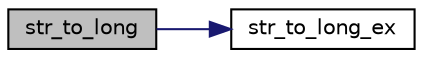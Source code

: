 digraph G
{
  edge [fontname="Helvetica",fontsize="10",labelfontname="Helvetica",labelfontsize="10"];
  node [fontname="Helvetica",fontsize="10",shape=record];
  rankdir=LR;
  Node1 [label="str_to_long",height=0.2,width=0.4,color="black", fillcolor="grey75", style="filled" fontcolor="black"];
  Node1 -> Node2 [color="midnightblue",fontsize="10",style="solid",fontname="Helvetica"];
  Node2 [label="str_to_long_ex",height=0.2,width=0.4,color="black", fillcolor="white", style="filled",URL="$group___n___s_t_r.html#gaf2fb09488bdaa0e8662f639ea899627e",tooltip="Helper for string[start to end] to integer. Automatically add /0 for conversion. Leave values untouch..."];
}
